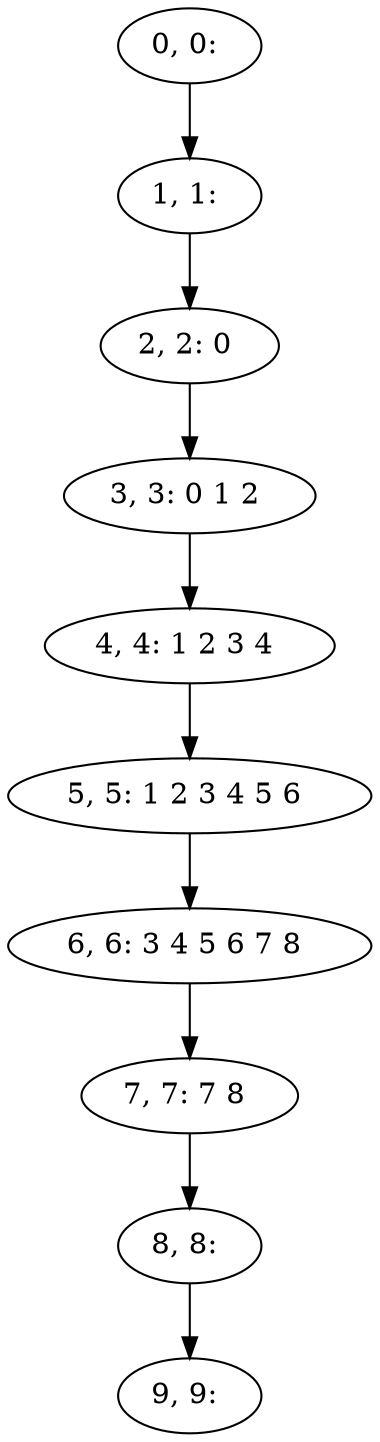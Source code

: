 digraph G {
0[label="0, 0: "];
1[label="1, 1: "];
2[label="2, 2: 0 "];
3[label="3, 3: 0 1 2 "];
4[label="4, 4: 1 2 3 4 "];
5[label="5, 5: 1 2 3 4 5 6 "];
6[label="6, 6: 3 4 5 6 7 8 "];
7[label="7, 7: 7 8 "];
8[label="8, 8: "];
9[label="9, 9: "];
0->1 ;
1->2 ;
2->3 ;
3->4 ;
4->5 ;
5->6 ;
6->7 ;
7->8 ;
8->9 ;
}
